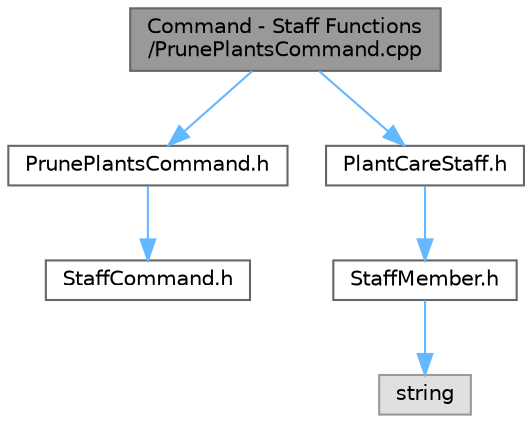 digraph "Command - Staff Functions/PrunePlantsCommand.cpp"
{
 // INTERACTIVE_SVG=YES
 // LATEX_PDF_SIZE
  bgcolor="transparent";
  edge [fontname=Helvetica,fontsize=10,labelfontname=Helvetica,labelfontsize=10];
  node [fontname=Helvetica,fontsize=10,shape=box,height=0.2,width=0.4];
  Node1 [id="Node000001",label="Command - Staff Functions\l/PrunePlantsCommand.cpp",height=0.2,width=0.4,color="gray40", fillcolor="grey60", style="filled", fontcolor="black",tooltip=" "];
  Node1 -> Node2 [id="edge1_Node000001_Node000002",color="steelblue1",style="solid",tooltip=" "];
  Node2 [id="Node000002",label="PrunePlantsCommand.h",height=0.2,width=0.4,color="grey40", fillcolor="white", style="filled",URL="$_prune_plants_command_8h.html",tooltip="Concrete Command for plant pruning operations."];
  Node2 -> Node3 [id="edge2_Node000002_Node000003",color="steelblue1",style="solid",tooltip=" "];
  Node3 [id="Node000003",label="StaffCommand.h",height=0.2,width=0.4,color="grey40", fillcolor="white", style="filled",URL="$_staff_command_8h.html",tooltip="Abstract Command interface for the Command design pattern."];
  Node1 -> Node4 [id="edge3_Node000001_Node000004",color="steelblue1",style="solid",tooltip=" "];
  Node4 [id="Node000004",label="PlantCareStaff.h",height=0.2,width=0.4,color="grey40", fillcolor="white", style="filled",URL="$_plant_care_staff_8h.html",tooltip="Concrete Receiver for plant care operations."];
  Node4 -> Node5 [id="edge4_Node000004_Node000005",color="steelblue1",style="solid",tooltip=" "];
  Node5 [id="Node000005",label="StaffMember.h",height=0.2,width=0.4,color="grey40", fillcolor="white", style="filled",URL="$_staff_member_8h.html",tooltip="Abstract base class for staff members (Receiver in Command pattern)"];
  Node5 -> Node6 [id="edge5_Node000005_Node000006",color="steelblue1",style="solid",tooltip=" "];
  Node6 [id="Node000006",label="string",height=0.2,width=0.4,color="grey60", fillcolor="#E0E0E0", style="filled",tooltip=" "];
}
